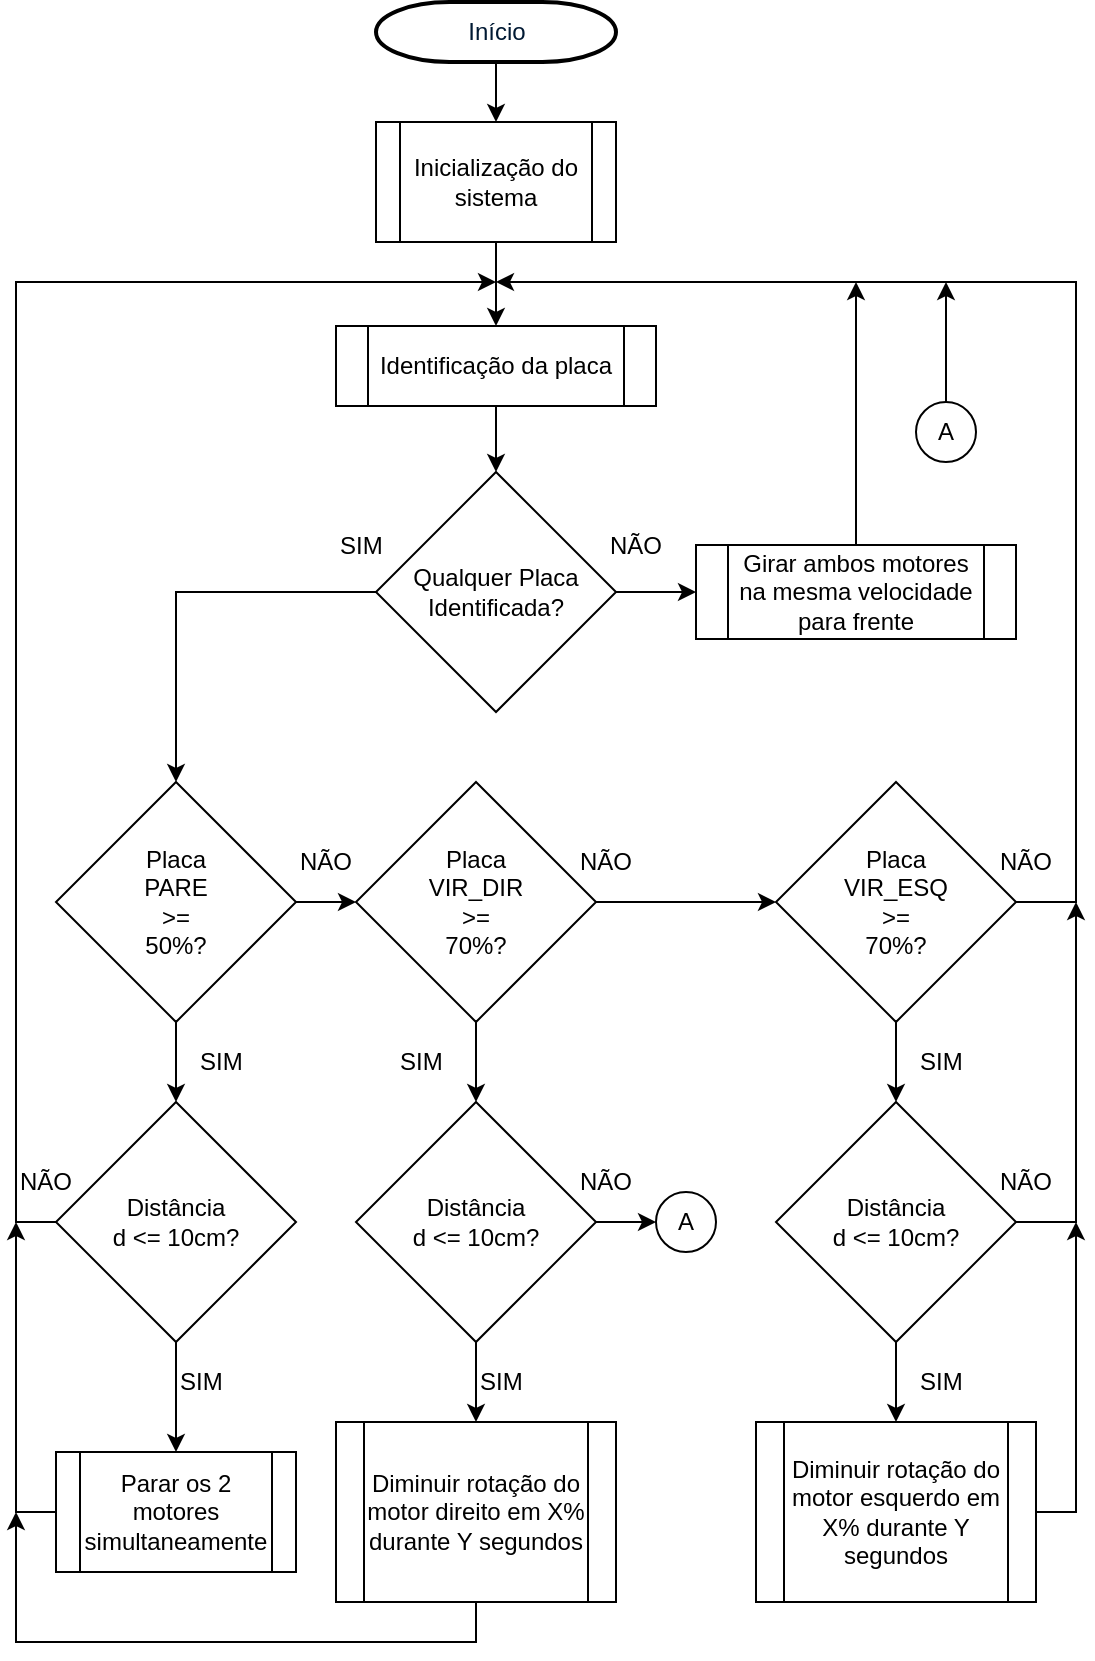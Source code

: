 <mxfile version="12.1.8" type="device" pages="1"><diagram id="6a731a19-8d31-9384-78a2-239565b7b9f0" name="Page-1"><mxGraphModel dx="1408" dy="748" grid="1" gridSize="10" guides="1" tooltips="1" connect="1" arrows="1" fold="1" page="1" pageScale="1" pageWidth="1169" pageHeight="827" background="#ffffff" math="0" shadow="0"><root><mxCell id="0"/><mxCell id="1" parent="0"/><mxCell id="cEGdR6JDBnIKRB1HA6rF-62" value="" style="edgeStyle=orthogonalEdgeStyle;rounded=0;orthogonalLoop=1;jettySize=auto;html=1;" parent="1" source="2" target="cEGdR6JDBnIKRB1HA6rF-61" edge="1"><mxGeometry relative="1" as="geometry"/></mxCell><mxCell id="2" value="Início" style="shape=mxgraph.flowchart.terminator;fillColor=#FFFFFF;strokeColor=#000000;strokeWidth=2;gradientColor=none;gradientDirection=north;fontColor=#001933;fontStyle=0;html=1;" parent="1" vertex="1"><mxGeometry x="420" y="50" width="120" height="30" as="geometry"/></mxCell><mxCell id="cEGdR6JDBnIKRB1HA6rF-173" style="edgeStyle=orthogonalEdgeStyle;rounded=0;orthogonalLoop=1;jettySize=auto;html=1;exitX=0.5;exitY=1;exitDx=0;exitDy=0;" parent="1" source="cEGdR6JDBnIKRB1HA6rF-61" target="cEGdR6JDBnIKRB1HA6rF-63" edge="1"><mxGeometry relative="1" as="geometry"/></mxCell><mxCell id="cEGdR6JDBnIKRB1HA6rF-61" value="Inicialização do&lt;br&gt;sistema" style="shape=process;whiteSpace=wrap;html=1;backgroundOutline=1;" parent="1" vertex="1"><mxGeometry x="420" y="110" width="120" height="60" as="geometry"/></mxCell><mxCell id="cEGdR6JDBnIKRB1HA6rF-170" style="edgeStyle=orthogonalEdgeStyle;rounded=0;orthogonalLoop=1;jettySize=auto;html=1;exitX=0.5;exitY=1;exitDx=0;exitDy=0;entryX=0.5;entryY=0;entryDx=0;entryDy=0;" parent="1" source="cEGdR6JDBnIKRB1HA6rF-63" target="cEGdR6JDBnIKRB1HA6rF-140" edge="1"><mxGeometry relative="1" as="geometry"/></mxCell><mxCell id="cEGdR6JDBnIKRB1HA6rF-63" value="Identificação da placa" style="shape=process;whiteSpace=wrap;html=1;backgroundOutline=1;" parent="1" vertex="1"><mxGeometry x="400" y="212" width="160" height="40" as="geometry"/></mxCell><mxCell id="cEGdR6JDBnIKRB1HA6rF-68" value="" style="edgeStyle=orthogonalEdgeStyle;rounded=0;orthogonalLoop=1;jettySize=auto;html=1;" parent="1" source="cEGdR6JDBnIKRB1HA6rF-65" target="cEGdR6JDBnIKRB1HA6rF-67" edge="1"><mxGeometry relative="1" as="geometry"/></mxCell><mxCell id="cEGdR6JDBnIKRB1HA6rF-154" style="edgeStyle=orthogonalEdgeStyle;rounded=0;orthogonalLoop=1;jettySize=auto;html=1;" parent="1" source="cEGdR6JDBnIKRB1HA6rF-65" target="cEGdR6JDBnIKRB1HA6rF-73" edge="1"><mxGeometry relative="1" as="geometry"/></mxCell><mxCell id="cEGdR6JDBnIKRB1HA6rF-65" value="Placa&lt;br&gt;PARE&lt;br&gt;&amp;gt;=&lt;br&gt;50%?" style="rhombus;whiteSpace=wrap;html=1;" parent="1" vertex="1"><mxGeometry x="260" y="440" width="120" height="120" as="geometry"/></mxCell><mxCell id="cEGdR6JDBnIKRB1HA6rF-76" value="" style="edgeStyle=orthogonalEdgeStyle;rounded=0;orthogonalLoop=1;jettySize=auto;html=1;" parent="1" source="cEGdR6JDBnIKRB1HA6rF-73" target="cEGdR6JDBnIKRB1HA6rF-69" edge="1"><mxGeometry relative="1" as="geometry"/></mxCell><mxCell id="cEGdR6JDBnIKRB1HA6rF-155" style="edgeStyle=orthogonalEdgeStyle;rounded=0;orthogonalLoop=1;jettySize=auto;html=1;exitX=1;exitY=0.5;exitDx=0;exitDy=0;entryX=0;entryY=0.5;entryDx=0;entryDy=0;" parent="1" source="cEGdR6JDBnIKRB1HA6rF-73" target="cEGdR6JDBnIKRB1HA6rF-77" edge="1"><mxGeometry relative="1" as="geometry"/></mxCell><mxCell id="cEGdR6JDBnIKRB1HA6rF-73" value="Placa&lt;br&gt;VIR_DIR&lt;br&gt;&amp;gt;=&lt;br&gt;70%?" style="rhombus;whiteSpace=wrap;html=1;" parent="1" vertex="1"><mxGeometry x="410" y="440" width="120" height="120" as="geometry"/></mxCell><mxCell id="cEGdR6JDBnIKRB1HA6rF-79" value="" style="edgeStyle=orthogonalEdgeStyle;rounded=0;orthogonalLoop=1;jettySize=auto;html=1;" parent="1" source="cEGdR6JDBnIKRB1HA6rF-77" target="cEGdR6JDBnIKRB1HA6rF-71" edge="1"><mxGeometry relative="1" as="geometry"/></mxCell><mxCell id="cEGdR6JDBnIKRB1HA6rF-95" style="edgeStyle=orthogonalEdgeStyle;rounded=0;orthogonalLoop=1;jettySize=auto;html=1;exitX=1;exitY=0.5;exitDx=0;exitDy=0;" parent="1" source="cEGdR6JDBnIKRB1HA6rF-77" edge="1"><mxGeometry relative="1" as="geometry"><mxPoint x="480" y="190" as="targetPoint"/><Array as="points"><mxPoint x="770" y="500"/><mxPoint x="770" y="190"/></Array></mxGeometry></mxCell><mxCell id="cEGdR6JDBnIKRB1HA6rF-77" value="Placa&lt;br&gt;VIR_ESQ&lt;br&gt;&amp;gt;= &lt;br&gt;70%?" style="rhombus;whiteSpace=wrap;html=1;" parent="1" vertex="1"><mxGeometry x="620" y="440" width="120" height="120" as="geometry"/></mxCell><mxCell id="cEGdR6JDBnIKRB1HA6rF-90" style="edgeStyle=orthogonalEdgeStyle;rounded=0;orthogonalLoop=1;jettySize=auto;html=1;exitX=0;exitY=0.5;exitDx=0;exitDy=0;" parent="1" source="cEGdR6JDBnIKRB1HA6rF-67" edge="1"><mxGeometry relative="1" as="geometry"><mxPoint x="480" y="190" as="targetPoint"/><Array as="points"><mxPoint x="240" y="660"/><mxPoint x="240" y="190"/><mxPoint x="480" y="190"/></Array></mxGeometry></mxCell><mxCell id="cEGdR6JDBnIKRB1HA6rF-98" value="" style="edgeStyle=orthogonalEdgeStyle;rounded=0;orthogonalLoop=1;jettySize=auto;html=1;" parent="1" source="cEGdR6JDBnIKRB1HA6rF-67" target="cEGdR6JDBnIKRB1HA6rF-96" edge="1"><mxGeometry relative="1" as="geometry"/></mxCell><mxCell id="cEGdR6JDBnIKRB1HA6rF-67" value="Distância &lt;br&gt;d &amp;lt;= 10cm?" style="rhombus;whiteSpace=wrap;html=1;" parent="1" vertex="1"><mxGeometry x="260" y="600" width="120" height="120" as="geometry"/></mxCell><mxCell id="cEGdR6JDBnIKRB1HA6rF-105" value="" style="edgeStyle=orthogonalEdgeStyle;rounded=0;orthogonalLoop=1;jettySize=auto;html=1;" parent="1" source="cEGdR6JDBnIKRB1HA6rF-69" target="cEGdR6JDBnIKRB1HA6rF-103" edge="1"><mxGeometry relative="1" as="geometry"/></mxCell><mxCell id="cEGdR6JDBnIKRB1HA6rF-161" style="edgeStyle=orthogonalEdgeStyle;rounded=0;orthogonalLoop=1;jettySize=auto;html=1;exitX=1;exitY=0.5;exitDx=0;exitDy=0;entryX=0;entryY=0.5;entryDx=0;entryDy=0;" parent="1" source="cEGdR6JDBnIKRB1HA6rF-69" target="cEGdR6JDBnIKRB1HA6rF-156" edge="1"><mxGeometry relative="1" as="geometry"/></mxCell><mxCell id="cEGdR6JDBnIKRB1HA6rF-69" value="Distância &lt;br&gt;d &amp;lt;= 10cm?" style="rhombus;whiteSpace=wrap;html=1;" parent="1" vertex="1"><mxGeometry x="410" y="600" width="120" height="120" as="geometry"/></mxCell><mxCell id="cEGdR6JDBnIKRB1HA6rF-92" style="edgeStyle=orthogonalEdgeStyle;rounded=0;orthogonalLoop=1;jettySize=auto;html=1;exitX=1;exitY=0.5;exitDx=0;exitDy=0;" parent="1" source="cEGdR6JDBnIKRB1HA6rF-71" edge="1"><mxGeometry relative="1" as="geometry"><mxPoint x="770" y="500" as="targetPoint"/><Array as="points"><mxPoint x="770" y="660"/><mxPoint x="770" y="500"/></Array></mxGeometry></mxCell><mxCell id="cEGdR6JDBnIKRB1HA6rF-108" value="" style="edgeStyle=orthogonalEdgeStyle;rounded=0;orthogonalLoop=1;jettySize=auto;html=1;" parent="1" source="cEGdR6JDBnIKRB1HA6rF-71" target="cEGdR6JDBnIKRB1HA6rF-106" edge="1"><mxGeometry relative="1" as="geometry"/></mxCell><mxCell id="cEGdR6JDBnIKRB1HA6rF-71" value="Distância &lt;br&gt;d &amp;lt;= 10cm?" style="rhombus;whiteSpace=wrap;html=1;" parent="1" vertex="1"><mxGeometry x="620" y="600" width="120" height="120" as="geometry"/></mxCell><mxCell id="cEGdR6JDBnIKRB1HA6rF-128" style="edgeStyle=orthogonalEdgeStyle;rounded=0;orthogonalLoop=1;jettySize=auto;html=1;" parent="1" source="cEGdR6JDBnIKRB1HA6rF-96" edge="1"><mxGeometry relative="1" as="geometry"><mxPoint x="240" y="660" as="targetPoint"/></mxGeometry></mxCell><mxCell id="cEGdR6JDBnIKRB1HA6rF-96" value="Parar os 2 motores simultaneamente" style="shape=process;whiteSpace=wrap;html=1;backgroundOutline=1;" parent="1" vertex="1"><mxGeometry x="260" y="775" width="120" height="60" as="geometry"/></mxCell><mxCell id="m60gxYUzqEbefnH-k3_--45" style="edgeStyle=orthogonalEdgeStyle;rounded=0;orthogonalLoop=1;jettySize=auto;html=1;exitX=0.5;exitY=1;exitDx=0;exitDy=0;" edge="1" parent="1" source="cEGdR6JDBnIKRB1HA6rF-103"><mxGeometry relative="1" as="geometry"><mxPoint x="240" y="805" as="targetPoint"/><Array as="points"><mxPoint x="470" y="870"/><mxPoint x="240" y="870"/></Array></mxGeometry></mxCell><mxCell id="cEGdR6JDBnIKRB1HA6rF-103" value="Diminuir rotação do motor direito em X% durante Y segundos" style="shape=process;whiteSpace=wrap;html=1;backgroundOutline=1;" parent="1" vertex="1"><mxGeometry x="400" y="760" width="140" height="90" as="geometry"/></mxCell><mxCell id="cEGdR6JDBnIKRB1HA6rF-129" style="edgeStyle=orthogonalEdgeStyle;rounded=0;orthogonalLoop=1;jettySize=auto;html=1;" parent="1" source="cEGdR6JDBnIKRB1HA6rF-106" edge="1"><mxGeometry relative="1" as="geometry"><mxPoint x="770" y="660" as="targetPoint"/><Array as="points"><mxPoint x="770" y="805"/><mxPoint x="770" y="660"/></Array></mxGeometry></mxCell><mxCell id="cEGdR6JDBnIKRB1HA6rF-106" value="Diminuir rotação do motor esquerdo em X% durante Y segundos" style="shape=process;whiteSpace=wrap;html=1;backgroundOutline=1;" parent="1" vertex="1"><mxGeometry x="610" y="760" width="140" height="90" as="geometry"/></mxCell><mxCell id="cEGdR6JDBnIKRB1HA6rF-109" value="SIM" style="text;html=1;resizable=0;points=[];autosize=1;align=left;verticalAlign=top;spacingTop=-4;" parent="1" vertex="1"><mxGeometry x="690" y="570" width="40" height="20" as="geometry"/></mxCell><mxCell id="cEGdR6JDBnIKRB1HA6rF-110" value="NÃO" style="text;html=1;resizable=0;points=[];autosize=1;align=left;verticalAlign=top;spacingTop=-4;" parent="1" vertex="1"><mxGeometry x="730" y="470" width="40" height="20" as="geometry"/></mxCell><mxCell id="cEGdR6JDBnIKRB1HA6rF-114" value="NÃO" style="text;html=1;resizable=0;points=[];autosize=1;align=left;verticalAlign=top;spacingTop=-4;" parent="1" vertex="1"><mxGeometry x="520" y="470" width="40" height="20" as="geometry"/></mxCell><mxCell id="cEGdR6JDBnIKRB1HA6rF-115" value="NÃO" style="text;html=1;resizable=0;points=[];autosize=1;align=left;verticalAlign=top;spacingTop=-4;" parent="1" vertex="1"><mxGeometry x="240" y="630" width="40" height="20" as="geometry"/></mxCell><mxCell id="cEGdR6JDBnIKRB1HA6rF-116" value="SIM" style="text;html=1;resizable=0;points=[];autosize=1;align=left;verticalAlign=top;spacingTop=-4;" parent="1" vertex="1"><mxGeometry x="330" y="570" width="40" height="20" as="geometry"/></mxCell><mxCell id="cEGdR6JDBnIKRB1HA6rF-117" value="SIM" style="text;html=1;resizable=0;points=[];autosize=1;align=left;verticalAlign=top;spacingTop=-4;" parent="1" vertex="1"><mxGeometry x="430" y="570" width="40" height="20" as="geometry"/></mxCell><mxCell id="cEGdR6JDBnIKRB1HA6rF-118" value="NÃO" style="text;html=1;resizable=0;points=[];autosize=1;align=left;verticalAlign=top;spacingTop=-4;" parent="1" vertex="1"><mxGeometry x="730" y="630" width="40" height="20" as="geometry"/></mxCell><mxCell id="cEGdR6JDBnIKRB1HA6rF-119" value="NÃO" style="text;html=1;resizable=0;points=[];autosize=1;align=left;verticalAlign=top;spacingTop=-4;" parent="1" vertex="1"><mxGeometry x="380" y="470" width="40" height="20" as="geometry"/></mxCell><mxCell id="cEGdR6JDBnIKRB1HA6rF-120" value="SIM" style="text;html=1;resizable=0;points=[];autosize=1;align=left;verticalAlign=top;spacingTop=-4;" parent="1" vertex="1"><mxGeometry x="320" y="730" width="40" height="20" as="geometry"/></mxCell><mxCell id="cEGdR6JDBnIKRB1HA6rF-121" value="SIM" style="text;html=1;resizable=0;points=[];autosize=1;align=left;verticalAlign=top;spacingTop=-4;" parent="1" vertex="1"><mxGeometry x="470" y="730" width="40" height="20" as="geometry"/></mxCell><mxCell id="cEGdR6JDBnIKRB1HA6rF-122" value="SIM" style="text;html=1;resizable=0;points=[];autosize=1;align=left;verticalAlign=top;spacingTop=-4;" parent="1" vertex="1"><mxGeometry x="690" y="730" width="40" height="20" as="geometry"/></mxCell><mxCell id="cEGdR6JDBnIKRB1HA6rF-123" value="NÃO" style="text;html=1;resizable=0;points=[];autosize=1;align=left;verticalAlign=top;spacingTop=-4;" parent="1" vertex="1"><mxGeometry x="520" y="630" width="40" height="20" as="geometry"/></mxCell><mxCell id="cEGdR6JDBnIKRB1HA6rF-143" style="edgeStyle=orthogonalEdgeStyle;rounded=0;orthogonalLoop=1;jettySize=auto;html=1;exitX=0;exitY=0.5;exitDx=0;exitDy=0;entryX=0.5;entryY=0;entryDx=0;entryDy=0;" parent="1" source="cEGdR6JDBnIKRB1HA6rF-140" target="cEGdR6JDBnIKRB1HA6rF-65" edge="1"><mxGeometry relative="1" as="geometry"/></mxCell><mxCell id="cEGdR6JDBnIKRB1HA6rF-171" style="edgeStyle=orthogonalEdgeStyle;rounded=0;orthogonalLoop=1;jettySize=auto;html=1;exitX=1;exitY=0.5;exitDx=0;exitDy=0;entryX=0;entryY=0.5;entryDx=0;entryDy=0;" parent="1" source="cEGdR6JDBnIKRB1HA6rF-140" target="cEGdR6JDBnIKRB1HA6rF-147" edge="1"><mxGeometry relative="1" as="geometry"/></mxCell><mxCell id="cEGdR6JDBnIKRB1HA6rF-140" value="Qualquer Placa&lt;br&gt;Identificada?" style="rhombus;whiteSpace=wrap;html=1;" parent="1" vertex="1"><mxGeometry x="420" y="285" width="120" height="120" as="geometry"/></mxCell><mxCell id="cEGdR6JDBnIKRB1HA6rF-172" style="edgeStyle=orthogonalEdgeStyle;rounded=0;orthogonalLoop=1;jettySize=auto;html=1;" parent="1" source="cEGdR6JDBnIKRB1HA6rF-147" edge="1"><mxGeometry relative="1" as="geometry"><mxPoint x="660" y="190" as="targetPoint"/></mxGeometry></mxCell><mxCell id="cEGdR6JDBnIKRB1HA6rF-147" value="Girar ambos motores na mesma velocidade para frente" style="shape=process;whiteSpace=wrap;html=1;backgroundOutline=1;" parent="1" vertex="1"><mxGeometry x="580" y="321.5" width="160" height="47" as="geometry"/></mxCell><mxCell id="cEGdR6JDBnIKRB1HA6rF-152" value="NÃO" style="text;html=1;resizable=0;points=[];autosize=1;align=left;verticalAlign=top;spacingTop=-4;" parent="1" vertex="1"><mxGeometry x="535" y="311.5" width="40" height="20" as="geometry"/></mxCell><mxCell id="cEGdR6JDBnIKRB1HA6rF-153" value="SIM" style="text;html=1;resizable=0;points=[];autosize=1;align=left;verticalAlign=top;spacingTop=-4;" parent="1" vertex="1"><mxGeometry x="400" y="311.5" width="40" height="20" as="geometry"/></mxCell><mxCell id="cEGdR6JDBnIKRB1HA6rF-156" value="A" style="ellipse;whiteSpace=wrap;html=1;aspect=fixed;" parent="1" vertex="1"><mxGeometry x="560" y="645" width="30" height="30" as="geometry"/></mxCell><mxCell id="cEGdR6JDBnIKRB1HA6rF-163" style="edgeStyle=orthogonalEdgeStyle;rounded=0;orthogonalLoop=1;jettySize=auto;html=1;exitX=0.5;exitY=0;exitDx=0;exitDy=0;" parent="1" source="cEGdR6JDBnIKRB1HA6rF-162" edge="1"><mxGeometry relative="1" as="geometry"><mxPoint x="705" y="190" as="targetPoint"/></mxGeometry></mxCell><mxCell id="cEGdR6JDBnIKRB1HA6rF-162" value="A" style="ellipse;whiteSpace=wrap;html=1;aspect=fixed;" parent="1" vertex="1"><mxGeometry x="690" y="250" width="30" height="30" as="geometry"/></mxCell></root></mxGraphModel></diagram></mxfile>
